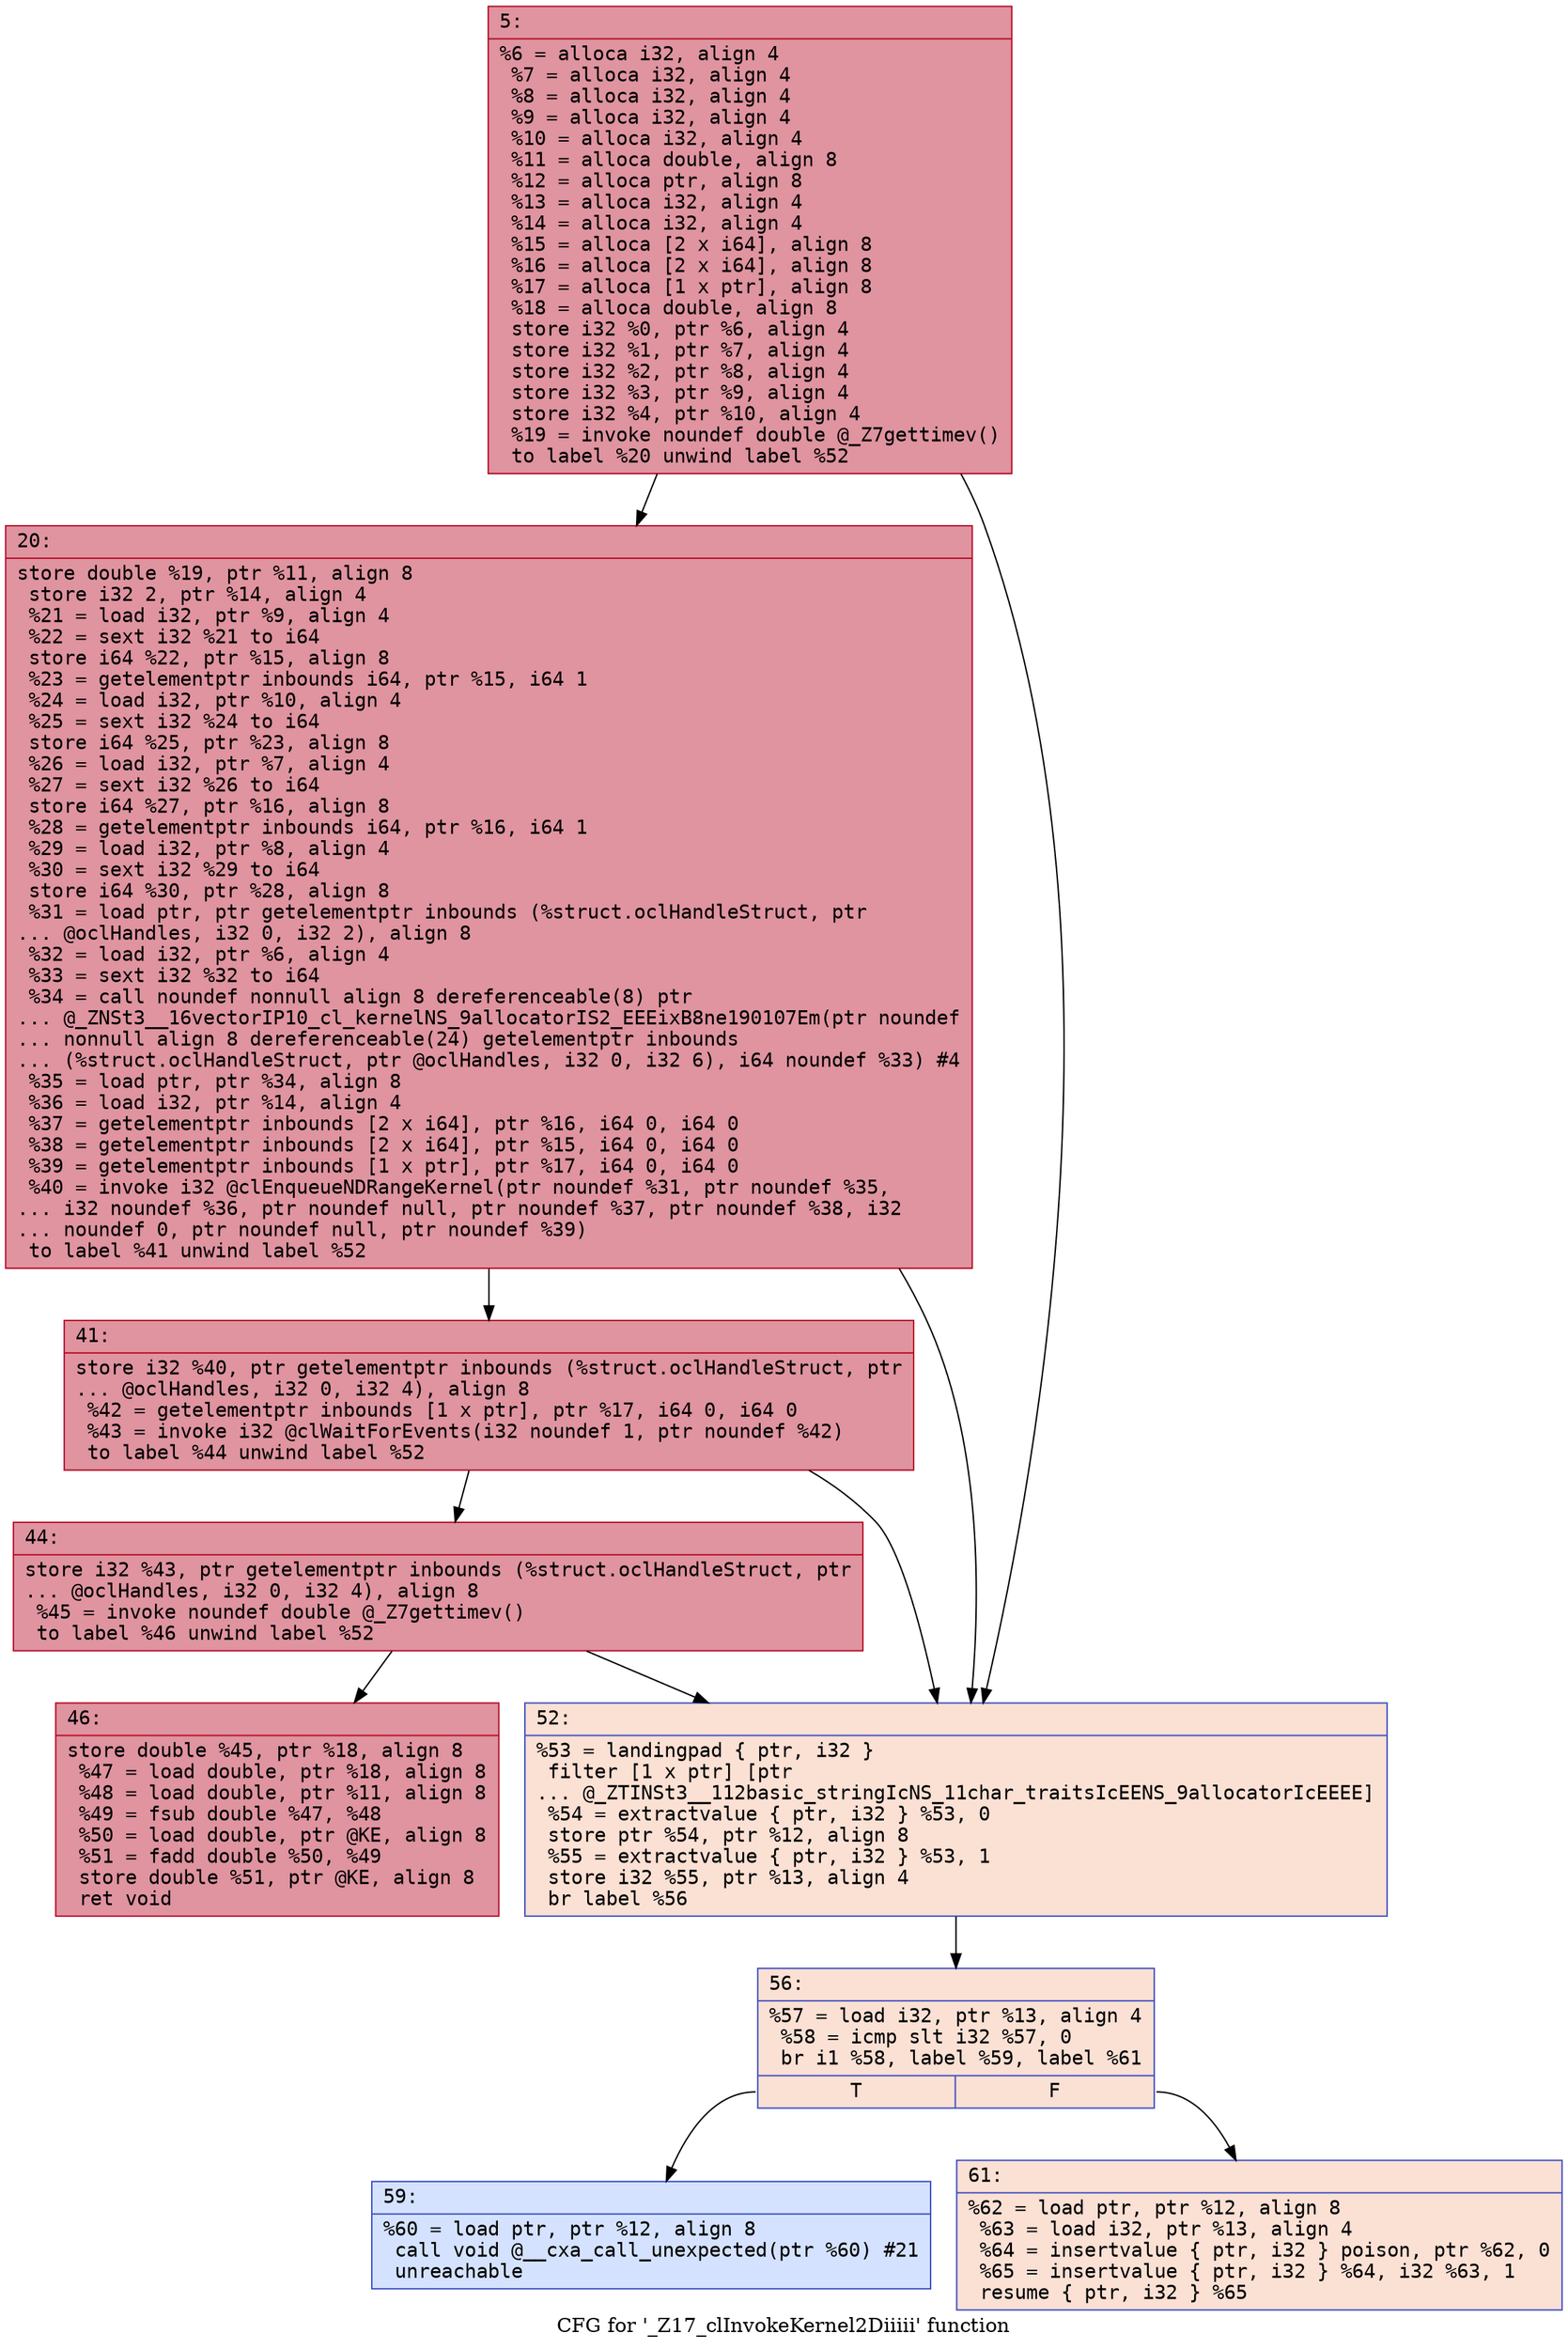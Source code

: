 digraph "CFG for '_Z17_clInvokeKernel2Diiiii' function" {
	label="CFG for '_Z17_clInvokeKernel2Diiiii' function";

	Node0x60000090ef80 [shape=record,color="#b70d28ff", style=filled, fillcolor="#b70d2870" fontname="Courier",label="{5:\l|  %6 = alloca i32, align 4\l  %7 = alloca i32, align 4\l  %8 = alloca i32, align 4\l  %9 = alloca i32, align 4\l  %10 = alloca i32, align 4\l  %11 = alloca double, align 8\l  %12 = alloca ptr, align 8\l  %13 = alloca i32, align 4\l  %14 = alloca i32, align 4\l  %15 = alloca [2 x i64], align 8\l  %16 = alloca [2 x i64], align 8\l  %17 = alloca [1 x ptr], align 8\l  %18 = alloca double, align 8\l  store i32 %0, ptr %6, align 4\l  store i32 %1, ptr %7, align 4\l  store i32 %2, ptr %8, align 4\l  store i32 %3, ptr %9, align 4\l  store i32 %4, ptr %10, align 4\l  %19 = invoke noundef double @_Z7gettimev()\l          to label %20 unwind label %52\l}"];
	Node0x60000090ef80 -> Node0x60000090efd0[tooltip="5 -> 20\nProbability 100.00%" ];
	Node0x60000090ef80 -> Node0x60000090f110[tooltip="5 -> 52\nProbability 0.00%" ];
	Node0x60000090efd0 [shape=record,color="#b70d28ff", style=filled, fillcolor="#b70d2870" fontname="Courier",label="{20:\l|  store double %19, ptr %11, align 8\l  store i32 2, ptr %14, align 4\l  %21 = load i32, ptr %9, align 4\l  %22 = sext i32 %21 to i64\l  store i64 %22, ptr %15, align 8\l  %23 = getelementptr inbounds i64, ptr %15, i64 1\l  %24 = load i32, ptr %10, align 4\l  %25 = sext i32 %24 to i64\l  store i64 %25, ptr %23, align 8\l  %26 = load i32, ptr %7, align 4\l  %27 = sext i32 %26 to i64\l  store i64 %27, ptr %16, align 8\l  %28 = getelementptr inbounds i64, ptr %16, i64 1\l  %29 = load i32, ptr %8, align 4\l  %30 = sext i32 %29 to i64\l  store i64 %30, ptr %28, align 8\l  %31 = load ptr, ptr getelementptr inbounds (%struct.oclHandleStruct, ptr\l... @oclHandles, i32 0, i32 2), align 8\l  %32 = load i32, ptr %6, align 4\l  %33 = sext i32 %32 to i64\l  %34 = call noundef nonnull align 8 dereferenceable(8) ptr\l... @_ZNSt3__16vectorIP10_cl_kernelNS_9allocatorIS2_EEEixB8ne190107Em(ptr noundef\l... nonnull align 8 dereferenceable(24) getelementptr inbounds\l... (%struct.oclHandleStruct, ptr @oclHandles, i32 0, i32 6), i64 noundef %33) #4\l  %35 = load ptr, ptr %34, align 8\l  %36 = load i32, ptr %14, align 4\l  %37 = getelementptr inbounds [2 x i64], ptr %16, i64 0, i64 0\l  %38 = getelementptr inbounds [2 x i64], ptr %15, i64 0, i64 0\l  %39 = getelementptr inbounds [1 x ptr], ptr %17, i64 0, i64 0\l  %40 = invoke i32 @clEnqueueNDRangeKernel(ptr noundef %31, ptr noundef %35,\l... i32 noundef %36, ptr noundef null, ptr noundef %37, ptr noundef %38, i32\l... noundef 0, ptr noundef null, ptr noundef %39)\l          to label %41 unwind label %52\l}"];
	Node0x60000090efd0 -> Node0x60000090f020[tooltip="20 -> 41\nProbability 100.00%" ];
	Node0x60000090efd0 -> Node0x60000090f110[tooltip="20 -> 52\nProbability 0.00%" ];
	Node0x60000090f020 [shape=record,color="#b70d28ff", style=filled, fillcolor="#b70d2870" fontname="Courier",label="{41:\l|  store i32 %40, ptr getelementptr inbounds (%struct.oclHandleStruct, ptr\l... @oclHandles, i32 0, i32 4), align 8\l  %42 = getelementptr inbounds [1 x ptr], ptr %17, i64 0, i64 0\l  %43 = invoke i32 @clWaitForEvents(i32 noundef 1, ptr noundef %42)\l          to label %44 unwind label %52\l}"];
	Node0x60000090f020 -> Node0x60000090f070[tooltip="41 -> 44\nProbability 100.00%" ];
	Node0x60000090f020 -> Node0x60000090f110[tooltip="41 -> 52\nProbability 0.00%" ];
	Node0x60000090f070 [shape=record,color="#b70d28ff", style=filled, fillcolor="#b70d2870" fontname="Courier",label="{44:\l|  store i32 %43, ptr getelementptr inbounds (%struct.oclHandleStruct, ptr\l... @oclHandles, i32 0, i32 4), align 8\l  %45 = invoke noundef double @_Z7gettimev()\l          to label %46 unwind label %52\l}"];
	Node0x60000090f070 -> Node0x60000090f0c0[tooltip="44 -> 46\nProbability 100.00%" ];
	Node0x60000090f070 -> Node0x60000090f110[tooltip="44 -> 52\nProbability 0.00%" ];
	Node0x60000090f0c0 [shape=record,color="#b70d28ff", style=filled, fillcolor="#b70d2870" fontname="Courier",label="{46:\l|  store double %45, ptr %18, align 8\l  %47 = load double, ptr %18, align 8\l  %48 = load double, ptr %11, align 8\l  %49 = fsub double %47, %48\l  %50 = load double, ptr @KE, align 8\l  %51 = fadd double %50, %49\l  store double %51, ptr @KE, align 8\l  ret void\l}"];
	Node0x60000090f110 [shape=record,color="#3d50c3ff", style=filled, fillcolor="#f7b99e70" fontname="Courier",label="{52:\l|  %53 = landingpad \{ ptr, i32 \}\l          filter [1 x ptr] [ptr\l... @_ZTINSt3__112basic_stringIcNS_11char_traitsIcEENS_9allocatorIcEEEE]\l  %54 = extractvalue \{ ptr, i32 \} %53, 0\l  store ptr %54, ptr %12, align 8\l  %55 = extractvalue \{ ptr, i32 \} %53, 1\l  store i32 %55, ptr %13, align 4\l  br label %56\l}"];
	Node0x60000090f110 -> Node0x60000090f160[tooltip="52 -> 56\nProbability 100.00%" ];
	Node0x60000090f160 [shape=record,color="#3d50c3ff", style=filled, fillcolor="#f7b99e70" fontname="Courier",label="{56:\l|  %57 = load i32, ptr %13, align 4\l  %58 = icmp slt i32 %57, 0\l  br i1 %58, label %59, label %61\l|{<s0>T|<s1>F}}"];
	Node0x60000090f160:s0 -> Node0x60000090f1b0[tooltip="56 -> 59\nProbability 0.00%" ];
	Node0x60000090f160:s1 -> Node0x60000090f200[tooltip="56 -> 61\nProbability 100.00%" ];
	Node0x60000090f1b0 [shape=record,color="#3d50c3ff", style=filled, fillcolor="#9ebeff70" fontname="Courier",label="{59:\l|  %60 = load ptr, ptr %12, align 8\l  call void @__cxa_call_unexpected(ptr %60) #21\l  unreachable\l}"];
	Node0x60000090f200 [shape=record,color="#3d50c3ff", style=filled, fillcolor="#f7b99e70" fontname="Courier",label="{61:\l|  %62 = load ptr, ptr %12, align 8\l  %63 = load i32, ptr %13, align 4\l  %64 = insertvalue \{ ptr, i32 \} poison, ptr %62, 0\l  %65 = insertvalue \{ ptr, i32 \} %64, i32 %63, 1\l  resume \{ ptr, i32 \} %65\l}"];
}
